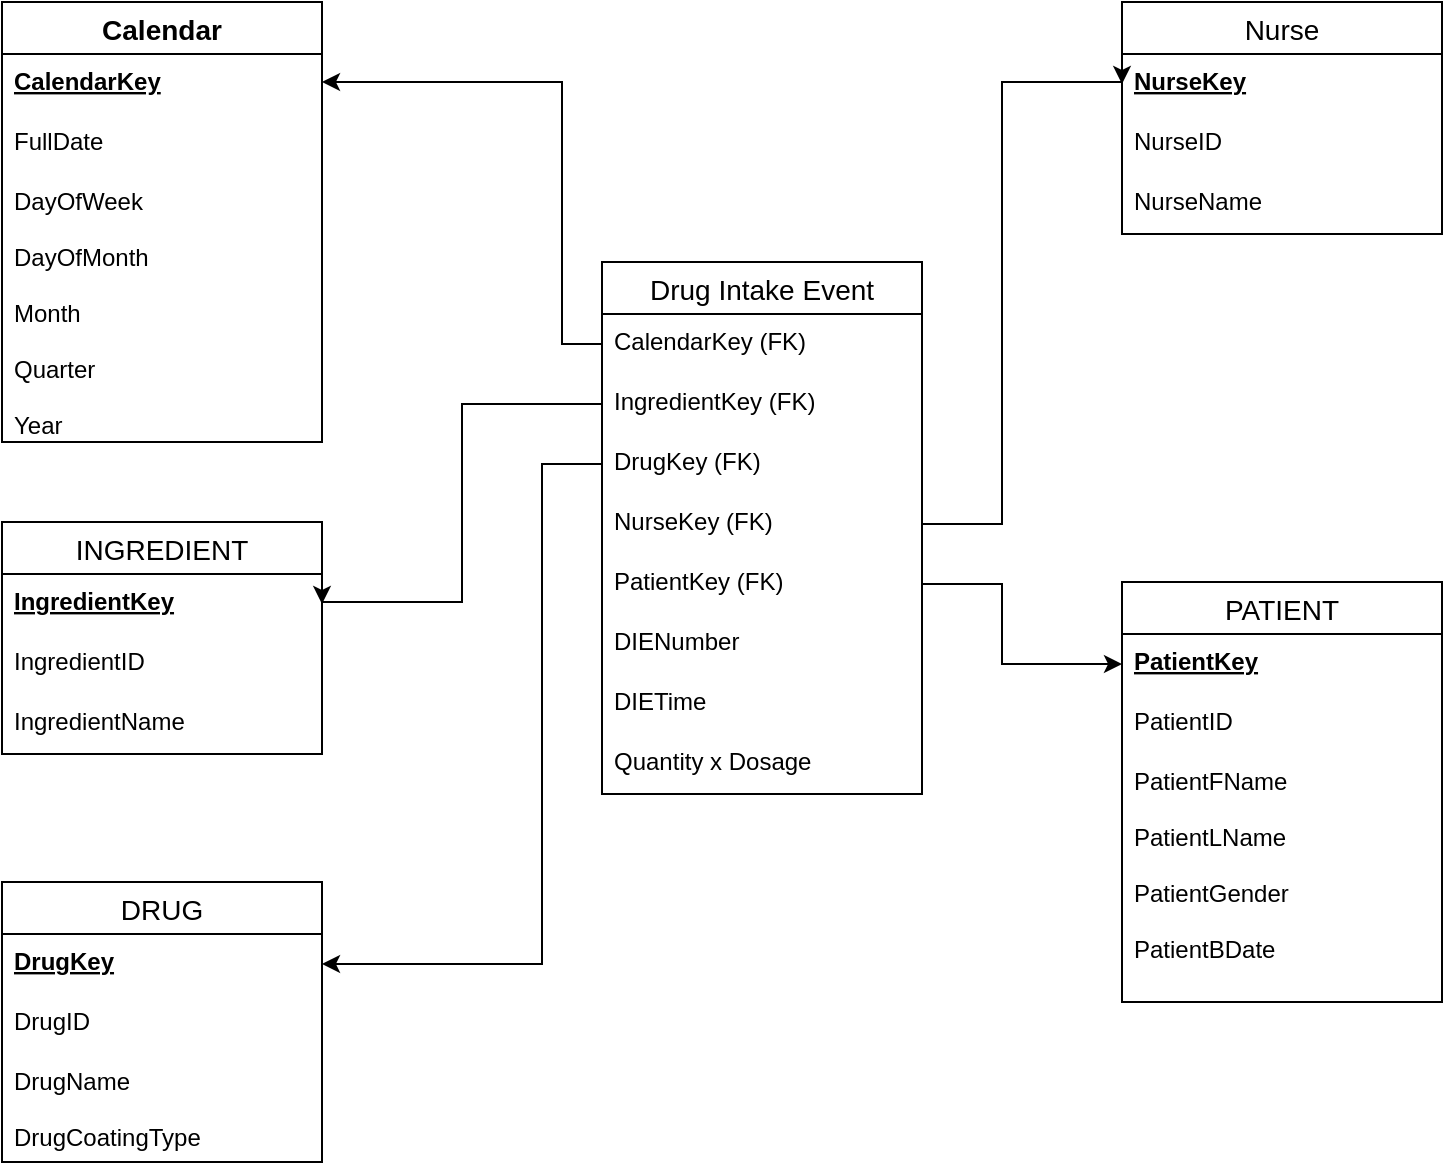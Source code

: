 <mxfile version="13.10.0" type="github">
  <diagram id="nlnpD7h9nG1c3ba-XkcP" name="Page-1">
    <mxGraphModel dx="898" dy="490" grid="1" gridSize="10" guides="1" tooltips="1" connect="1" arrows="1" fold="1" page="1" pageScale="1" pageWidth="850" pageHeight="1100" math="0" shadow="0">
      <root>
        <mxCell id="0" />
        <mxCell id="1" parent="0" />
        <mxCell id="Ff9cAJZjgPY4U1qpb2fC-2" value="Calendar" style="swimlane;fontStyle=1;childLayout=stackLayout;horizontal=1;startSize=26;horizontalStack=0;resizeParent=1;resizeParentMax=0;resizeLast=0;collapsible=1;marginBottom=0;align=center;fontSize=14;" vertex="1" parent="1">
          <mxGeometry x="80" y="70" width="160" height="220" as="geometry" />
        </mxCell>
        <mxCell id="Ff9cAJZjgPY4U1qpb2fC-3" value="CalendarKey" style="text;strokeColor=none;fillColor=none;spacingLeft=4;spacingRight=4;overflow=hidden;rotatable=0;points=[[0,0.5],[1,0.5]];portConstraint=eastwest;fontSize=12;fontStyle=5" vertex="1" parent="Ff9cAJZjgPY4U1qpb2fC-2">
          <mxGeometry y="26" width="160" height="30" as="geometry" />
        </mxCell>
        <mxCell id="Ff9cAJZjgPY4U1qpb2fC-4" value="FullDate" style="text;strokeColor=none;fillColor=none;spacingLeft=4;spacingRight=4;overflow=hidden;rotatable=0;points=[[0,0.5],[1,0.5]];portConstraint=eastwest;fontSize=12;" vertex="1" parent="Ff9cAJZjgPY4U1qpb2fC-2">
          <mxGeometry y="56" width="160" height="30" as="geometry" />
        </mxCell>
        <mxCell id="Ff9cAJZjgPY4U1qpb2fC-5" value="DayOfWeek&#xa;&#xa;DayOfMonth&#xa;&#xa;Month&#xa;&#xa;Quarter&#xa;&#xa;Year" style="text;strokeColor=none;fillColor=none;spacingLeft=4;spacingRight=4;overflow=hidden;rotatable=0;points=[[0,0.5],[1,0.5]];portConstraint=eastwest;fontSize=12;" vertex="1" parent="Ff9cAJZjgPY4U1qpb2fC-2">
          <mxGeometry y="86" width="160" height="134" as="geometry" />
        </mxCell>
        <mxCell id="Ff9cAJZjgPY4U1qpb2fC-8" value="Drug Intake Event" style="swimlane;fontStyle=0;childLayout=stackLayout;horizontal=1;startSize=26;horizontalStack=0;resizeParent=1;resizeParentMax=0;resizeLast=0;collapsible=1;marginBottom=0;align=center;fontSize=14;" vertex="1" parent="1">
          <mxGeometry x="380" y="200" width="160" height="266" as="geometry" />
        </mxCell>
        <mxCell id="Ff9cAJZjgPY4U1qpb2fC-9" value="CalendarKey (FK)" style="text;strokeColor=none;fillColor=none;spacingLeft=4;spacingRight=4;overflow=hidden;rotatable=0;points=[[0,0.5],[1,0.5]];portConstraint=eastwest;fontSize=12;" vertex="1" parent="Ff9cAJZjgPY4U1qpb2fC-8">
          <mxGeometry y="26" width="160" height="30" as="geometry" />
        </mxCell>
        <mxCell id="Ff9cAJZjgPY4U1qpb2fC-10" value="IngredientKey (FK)" style="text;strokeColor=none;fillColor=none;spacingLeft=4;spacingRight=4;overflow=hidden;rotatable=0;points=[[0,0.5],[1,0.5]];portConstraint=eastwest;fontSize=12;" vertex="1" parent="Ff9cAJZjgPY4U1qpb2fC-8">
          <mxGeometry y="56" width="160" height="30" as="geometry" />
        </mxCell>
        <mxCell id="Ff9cAJZjgPY4U1qpb2fC-32" value="DrugKey (FK)" style="text;strokeColor=none;fillColor=none;spacingLeft=4;spacingRight=4;overflow=hidden;rotatable=0;points=[[0,0.5],[1,0.5]];portConstraint=eastwest;fontSize=12;" vertex="1" parent="Ff9cAJZjgPY4U1qpb2fC-8">
          <mxGeometry y="86" width="160" height="30" as="geometry" />
        </mxCell>
        <mxCell id="Ff9cAJZjgPY4U1qpb2fC-33" value="NurseKey (FK)" style="text;strokeColor=none;fillColor=none;spacingLeft=4;spacingRight=4;overflow=hidden;rotatable=0;points=[[0,0.5],[1,0.5]];portConstraint=eastwest;fontSize=12;" vertex="1" parent="Ff9cAJZjgPY4U1qpb2fC-8">
          <mxGeometry y="116" width="160" height="30" as="geometry" />
        </mxCell>
        <mxCell id="Ff9cAJZjgPY4U1qpb2fC-34" value="PatientKey (FK)" style="text;strokeColor=none;fillColor=none;spacingLeft=4;spacingRight=4;overflow=hidden;rotatable=0;points=[[0,0.5],[1,0.5]];portConstraint=eastwest;fontSize=12;" vertex="1" parent="Ff9cAJZjgPY4U1qpb2fC-8">
          <mxGeometry y="146" width="160" height="30" as="geometry" />
        </mxCell>
        <mxCell id="Ff9cAJZjgPY4U1qpb2fC-35" value="DIENumber" style="text;strokeColor=none;fillColor=none;spacingLeft=4;spacingRight=4;overflow=hidden;rotatable=0;points=[[0,0.5],[1,0.5]];portConstraint=eastwest;fontSize=12;" vertex="1" parent="Ff9cAJZjgPY4U1qpb2fC-8">
          <mxGeometry y="176" width="160" height="30" as="geometry" />
        </mxCell>
        <mxCell id="Ff9cAJZjgPY4U1qpb2fC-36" value="DIETime" style="text;strokeColor=none;fillColor=none;spacingLeft=4;spacingRight=4;overflow=hidden;rotatable=0;points=[[0,0.5],[1,0.5]];portConstraint=eastwest;fontSize=12;" vertex="1" parent="Ff9cAJZjgPY4U1qpb2fC-8">
          <mxGeometry y="206" width="160" height="30" as="geometry" />
        </mxCell>
        <mxCell id="Ff9cAJZjgPY4U1qpb2fC-37" value="Quantity x Dosage" style="text;strokeColor=none;fillColor=none;spacingLeft=4;spacingRight=4;overflow=hidden;rotatable=0;points=[[0,0.5],[1,0.5]];portConstraint=eastwest;fontSize=12;" vertex="1" parent="Ff9cAJZjgPY4U1qpb2fC-8">
          <mxGeometry y="236" width="160" height="30" as="geometry" />
        </mxCell>
        <mxCell id="Ff9cAJZjgPY4U1qpb2fC-12" value="Nurse" style="swimlane;fontStyle=0;childLayout=stackLayout;horizontal=1;startSize=26;horizontalStack=0;resizeParent=1;resizeParentMax=0;resizeLast=0;collapsible=1;marginBottom=0;align=center;fontSize=14;" vertex="1" parent="1">
          <mxGeometry x="640" y="70" width="160" height="116" as="geometry" />
        </mxCell>
        <mxCell id="Ff9cAJZjgPY4U1qpb2fC-13" value="NurseKey" style="text;strokeColor=none;fillColor=none;spacingLeft=4;spacingRight=4;overflow=hidden;rotatable=0;points=[[0,0.5],[1,0.5]];portConstraint=eastwest;fontSize=12;fontStyle=5" vertex="1" parent="Ff9cAJZjgPY4U1qpb2fC-12">
          <mxGeometry y="26" width="160" height="30" as="geometry" />
        </mxCell>
        <mxCell id="Ff9cAJZjgPY4U1qpb2fC-14" value="NurseID" style="text;strokeColor=none;fillColor=none;spacingLeft=4;spacingRight=4;overflow=hidden;rotatable=0;points=[[0,0.5],[1,0.5]];portConstraint=eastwest;fontSize=12;" vertex="1" parent="Ff9cAJZjgPY4U1qpb2fC-12">
          <mxGeometry y="56" width="160" height="30" as="geometry" />
        </mxCell>
        <mxCell id="Ff9cAJZjgPY4U1qpb2fC-15" value="NurseName" style="text;strokeColor=none;fillColor=none;spacingLeft=4;spacingRight=4;overflow=hidden;rotatable=0;points=[[0,0.5],[1,0.5]];portConstraint=eastwest;fontSize=12;" vertex="1" parent="Ff9cAJZjgPY4U1qpb2fC-12">
          <mxGeometry y="86" width="160" height="30" as="geometry" />
        </mxCell>
        <mxCell id="Ff9cAJZjgPY4U1qpb2fC-16" value="INGREDIENT" style="swimlane;fontStyle=0;childLayout=stackLayout;horizontal=1;startSize=26;horizontalStack=0;resizeParent=1;resizeParentMax=0;resizeLast=0;collapsible=1;marginBottom=0;align=center;fontSize=14;" vertex="1" parent="1">
          <mxGeometry x="80" y="330" width="160" height="116" as="geometry" />
        </mxCell>
        <mxCell id="Ff9cAJZjgPY4U1qpb2fC-17" value="IngredientKey" style="text;strokeColor=none;fillColor=none;spacingLeft=4;spacingRight=4;overflow=hidden;rotatable=0;points=[[0,0.5],[1,0.5]];portConstraint=eastwest;fontSize=12;fontStyle=5" vertex="1" parent="Ff9cAJZjgPY4U1qpb2fC-16">
          <mxGeometry y="26" width="160" height="30" as="geometry" />
        </mxCell>
        <mxCell id="Ff9cAJZjgPY4U1qpb2fC-18" value="IngredientID" style="text;strokeColor=none;fillColor=none;spacingLeft=4;spacingRight=4;overflow=hidden;rotatable=0;points=[[0,0.5],[1,0.5]];portConstraint=eastwest;fontSize=12;" vertex="1" parent="Ff9cAJZjgPY4U1qpb2fC-16">
          <mxGeometry y="56" width="160" height="30" as="geometry" />
        </mxCell>
        <mxCell id="Ff9cAJZjgPY4U1qpb2fC-19" value="IngredientName" style="text;strokeColor=none;fillColor=none;spacingLeft=4;spacingRight=4;overflow=hidden;rotatable=0;points=[[0,0.5],[1,0.5]];portConstraint=eastwest;fontSize=12;" vertex="1" parent="Ff9cAJZjgPY4U1qpb2fC-16">
          <mxGeometry y="86" width="160" height="30" as="geometry" />
        </mxCell>
        <mxCell id="Ff9cAJZjgPY4U1qpb2fC-20" value="DRUG" style="swimlane;fontStyle=0;childLayout=stackLayout;horizontal=1;startSize=26;horizontalStack=0;resizeParent=1;resizeParentMax=0;resizeLast=0;collapsible=1;marginBottom=0;align=center;fontSize=14;" vertex="1" parent="1">
          <mxGeometry x="80" y="510" width="160" height="140" as="geometry" />
        </mxCell>
        <mxCell id="Ff9cAJZjgPY4U1qpb2fC-21" value="DrugKey" style="text;strokeColor=none;fillColor=none;spacingLeft=4;spacingRight=4;overflow=hidden;rotatable=0;points=[[0,0.5],[1,0.5]];portConstraint=eastwest;fontSize=12;fontStyle=5" vertex="1" parent="Ff9cAJZjgPY4U1qpb2fC-20">
          <mxGeometry y="26" width="160" height="30" as="geometry" />
        </mxCell>
        <mxCell id="Ff9cAJZjgPY4U1qpb2fC-22" value="DrugID" style="text;strokeColor=none;fillColor=none;spacingLeft=4;spacingRight=4;overflow=hidden;rotatable=0;points=[[0,0.5],[1,0.5]];portConstraint=eastwest;fontSize=12;" vertex="1" parent="Ff9cAJZjgPY4U1qpb2fC-20">
          <mxGeometry y="56" width="160" height="30" as="geometry" />
        </mxCell>
        <mxCell id="Ff9cAJZjgPY4U1qpb2fC-23" value="DrugName&#xa;&#xa;DrugCoatingType" style="text;strokeColor=none;fillColor=none;spacingLeft=4;spacingRight=4;overflow=hidden;rotatable=0;points=[[0,0.5],[1,0.5]];portConstraint=eastwest;fontSize=12;" vertex="1" parent="Ff9cAJZjgPY4U1qpb2fC-20">
          <mxGeometry y="86" width="160" height="54" as="geometry" />
        </mxCell>
        <mxCell id="Ff9cAJZjgPY4U1qpb2fC-24" value="PATIENT" style="swimlane;fontStyle=0;childLayout=stackLayout;horizontal=1;startSize=26;horizontalStack=0;resizeParent=1;resizeParentMax=0;resizeLast=0;collapsible=1;marginBottom=0;align=center;fontSize=14;" vertex="1" parent="1">
          <mxGeometry x="640" y="360" width="160" height="210" as="geometry" />
        </mxCell>
        <mxCell id="Ff9cAJZjgPY4U1qpb2fC-25" value="PatientKey" style="text;strokeColor=none;fillColor=none;spacingLeft=4;spacingRight=4;overflow=hidden;rotatable=0;points=[[0,0.5],[1,0.5]];portConstraint=eastwest;fontSize=12;fontStyle=5" vertex="1" parent="Ff9cAJZjgPY4U1qpb2fC-24">
          <mxGeometry y="26" width="160" height="30" as="geometry" />
        </mxCell>
        <mxCell id="Ff9cAJZjgPY4U1qpb2fC-26" value="PatientID" style="text;strokeColor=none;fillColor=none;spacingLeft=4;spacingRight=4;overflow=hidden;rotatable=0;points=[[0,0.5],[1,0.5]];portConstraint=eastwest;fontSize=12;" vertex="1" parent="Ff9cAJZjgPY4U1qpb2fC-24">
          <mxGeometry y="56" width="160" height="30" as="geometry" />
        </mxCell>
        <mxCell id="Ff9cAJZjgPY4U1qpb2fC-27" value="PatientFName&#xa;&#xa;PatientLName&#xa;&#xa;PatientGender&#xa;&#xa;PatientBDate" style="text;strokeColor=none;fillColor=none;spacingLeft=4;spacingRight=4;overflow=hidden;rotatable=0;points=[[0,0.5],[1,0.5]];portConstraint=eastwest;fontSize=12;" vertex="1" parent="Ff9cAJZjgPY4U1qpb2fC-24">
          <mxGeometry y="86" width="160" height="124" as="geometry" />
        </mxCell>
        <mxCell id="Ff9cAJZjgPY4U1qpb2fC-30" style="edgeStyle=orthogonalEdgeStyle;rounded=0;orthogonalLoop=1;jettySize=auto;html=1;" edge="1" parent="1" source="Ff9cAJZjgPY4U1qpb2fC-9" target="Ff9cAJZjgPY4U1qpb2fC-3">
          <mxGeometry relative="1" as="geometry">
            <mxPoint x="350" y="110" as="targetPoint" />
            <Array as="points">
              <mxPoint x="360" y="241" />
              <mxPoint x="360" y="110" />
            </Array>
          </mxGeometry>
        </mxCell>
        <mxCell id="Ff9cAJZjgPY4U1qpb2fC-31" style="edgeStyle=orthogonalEdgeStyle;rounded=0;orthogonalLoop=1;jettySize=auto;html=1;entryX=1;entryY=0.5;entryDx=0;entryDy=0;" edge="1" parent="1" source="Ff9cAJZjgPY4U1qpb2fC-10" target="Ff9cAJZjgPY4U1qpb2fC-17">
          <mxGeometry relative="1" as="geometry">
            <mxPoint x="320" y="370" as="targetPoint" />
            <Array as="points">
              <mxPoint x="310" y="271" />
              <mxPoint x="310" y="370" />
            </Array>
          </mxGeometry>
        </mxCell>
        <mxCell id="Ff9cAJZjgPY4U1qpb2fC-38" style="edgeStyle=orthogonalEdgeStyle;rounded=0;orthogonalLoop=1;jettySize=auto;html=1;entryX=1;entryY=0.5;entryDx=0;entryDy=0;" edge="1" parent="1" source="Ff9cAJZjgPY4U1qpb2fC-32" target="Ff9cAJZjgPY4U1qpb2fC-21">
          <mxGeometry relative="1" as="geometry">
            <mxPoint x="330" y="550.727" as="targetPoint" />
            <Array as="points">
              <mxPoint x="350" y="301" />
              <mxPoint x="350" y="551" />
            </Array>
          </mxGeometry>
        </mxCell>
        <mxCell id="Ff9cAJZjgPY4U1qpb2fC-39" style="edgeStyle=orthogonalEdgeStyle;rounded=0;orthogonalLoop=1;jettySize=auto;html=1;entryX=0;entryY=0.5;entryDx=0;entryDy=0;" edge="1" parent="1" source="Ff9cAJZjgPY4U1qpb2fC-33" target="Ff9cAJZjgPY4U1qpb2fC-13">
          <mxGeometry relative="1" as="geometry">
            <mxPoint x="600" y="110" as="targetPoint" />
            <Array as="points">
              <mxPoint x="580" y="331" />
              <mxPoint x="580" y="110" />
            </Array>
          </mxGeometry>
        </mxCell>
        <mxCell id="Ff9cAJZjgPY4U1qpb2fC-40" style="edgeStyle=orthogonalEdgeStyle;rounded=0;orthogonalLoop=1;jettySize=auto;html=1;entryX=0;entryY=0.5;entryDx=0;entryDy=0;" edge="1" parent="1" source="Ff9cAJZjgPY4U1qpb2fC-34" target="Ff9cAJZjgPY4U1qpb2fC-25">
          <mxGeometry relative="1" as="geometry">
            <mxPoint x="600" y="410" as="targetPoint" />
            <Array as="points">
              <mxPoint x="580" y="361" />
              <mxPoint x="580" y="401" />
            </Array>
          </mxGeometry>
        </mxCell>
      </root>
    </mxGraphModel>
  </diagram>
</mxfile>
